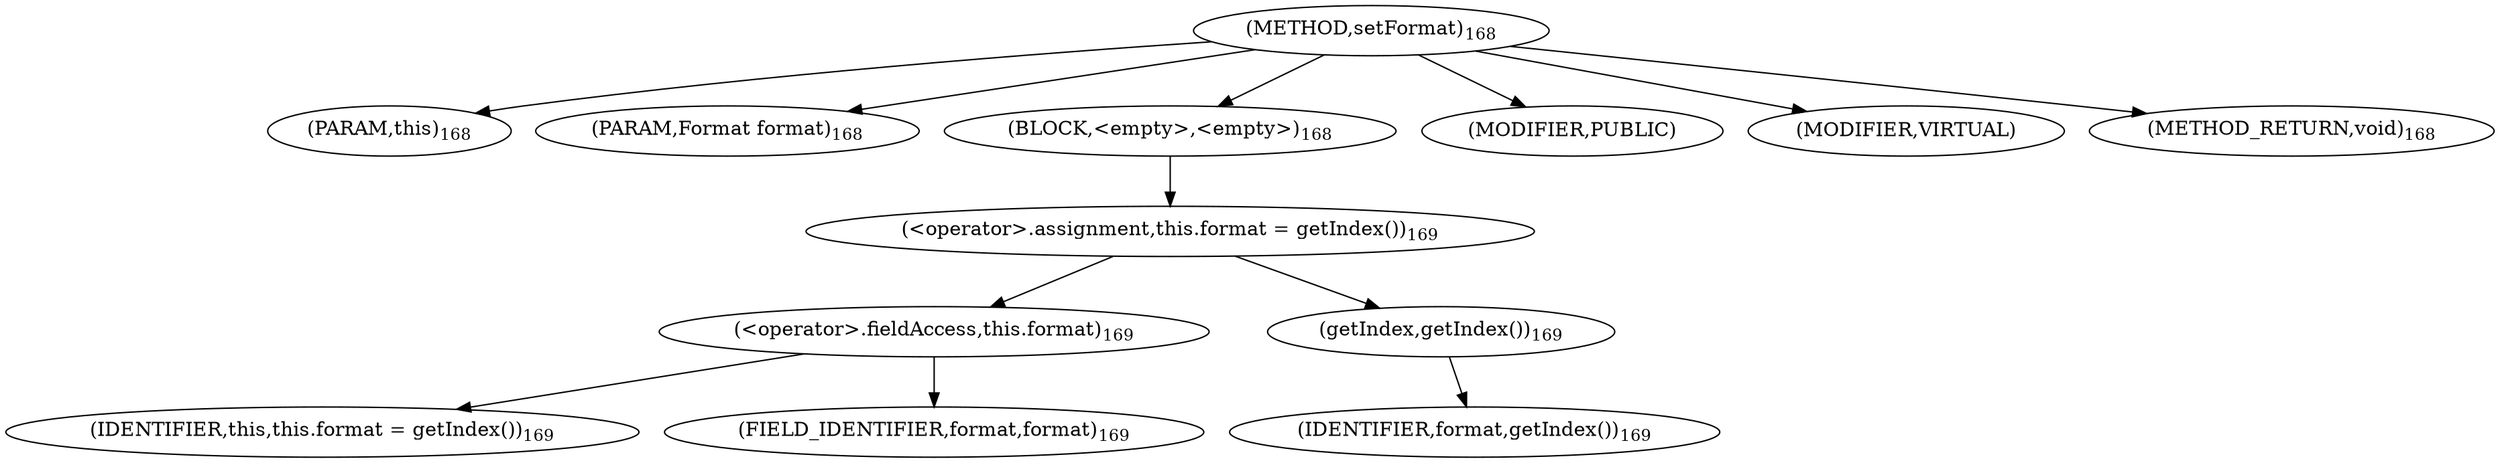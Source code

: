 digraph "setFormat" {  
"220" [label = <(METHOD,setFormat)<SUB>168</SUB>> ]
"15" [label = <(PARAM,this)<SUB>168</SUB>> ]
"221" [label = <(PARAM,Format format)<SUB>168</SUB>> ]
"222" [label = <(BLOCK,&lt;empty&gt;,&lt;empty&gt;)<SUB>168</SUB>> ]
"223" [label = <(&lt;operator&gt;.assignment,this.format = getIndex())<SUB>169</SUB>> ]
"224" [label = <(&lt;operator&gt;.fieldAccess,this.format)<SUB>169</SUB>> ]
"14" [label = <(IDENTIFIER,this,this.format = getIndex())<SUB>169</SUB>> ]
"225" [label = <(FIELD_IDENTIFIER,format,format)<SUB>169</SUB>> ]
"226" [label = <(getIndex,getIndex())<SUB>169</SUB>> ]
"227" [label = <(IDENTIFIER,format,getIndex())<SUB>169</SUB>> ]
"228" [label = <(MODIFIER,PUBLIC)> ]
"229" [label = <(MODIFIER,VIRTUAL)> ]
"230" [label = <(METHOD_RETURN,void)<SUB>168</SUB>> ]
  "220" -> "15" 
  "220" -> "221" 
  "220" -> "222" 
  "220" -> "228" 
  "220" -> "229" 
  "220" -> "230" 
  "222" -> "223" 
  "223" -> "224" 
  "223" -> "226" 
  "224" -> "14" 
  "224" -> "225" 
  "226" -> "227" 
}

